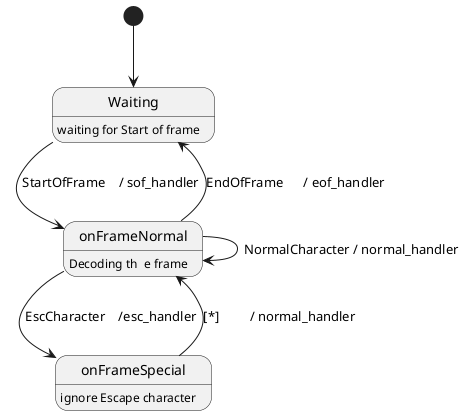 @startuml decoder


[*] --> Waiting
Waiting : waiting for Start of frame

Waiting       --> onFrameNormal :             StartOfFrame    / sof_handler
onFrameNormal : Decoding th  e frame

onFrameNormal --> Waiting       :             EndOfFrame      / eof_handler
onFrameNormal --> onFrameNormal :             NormalCharacter / normal_handler 

onFrameNormal --> onFrameSpecial:             EscCharacter    /esc_handler
onFrameSpecial--> onFrameNormal :                [*]         / normal_handler
onFrameSpecial: ignore Escape character

@enduml


